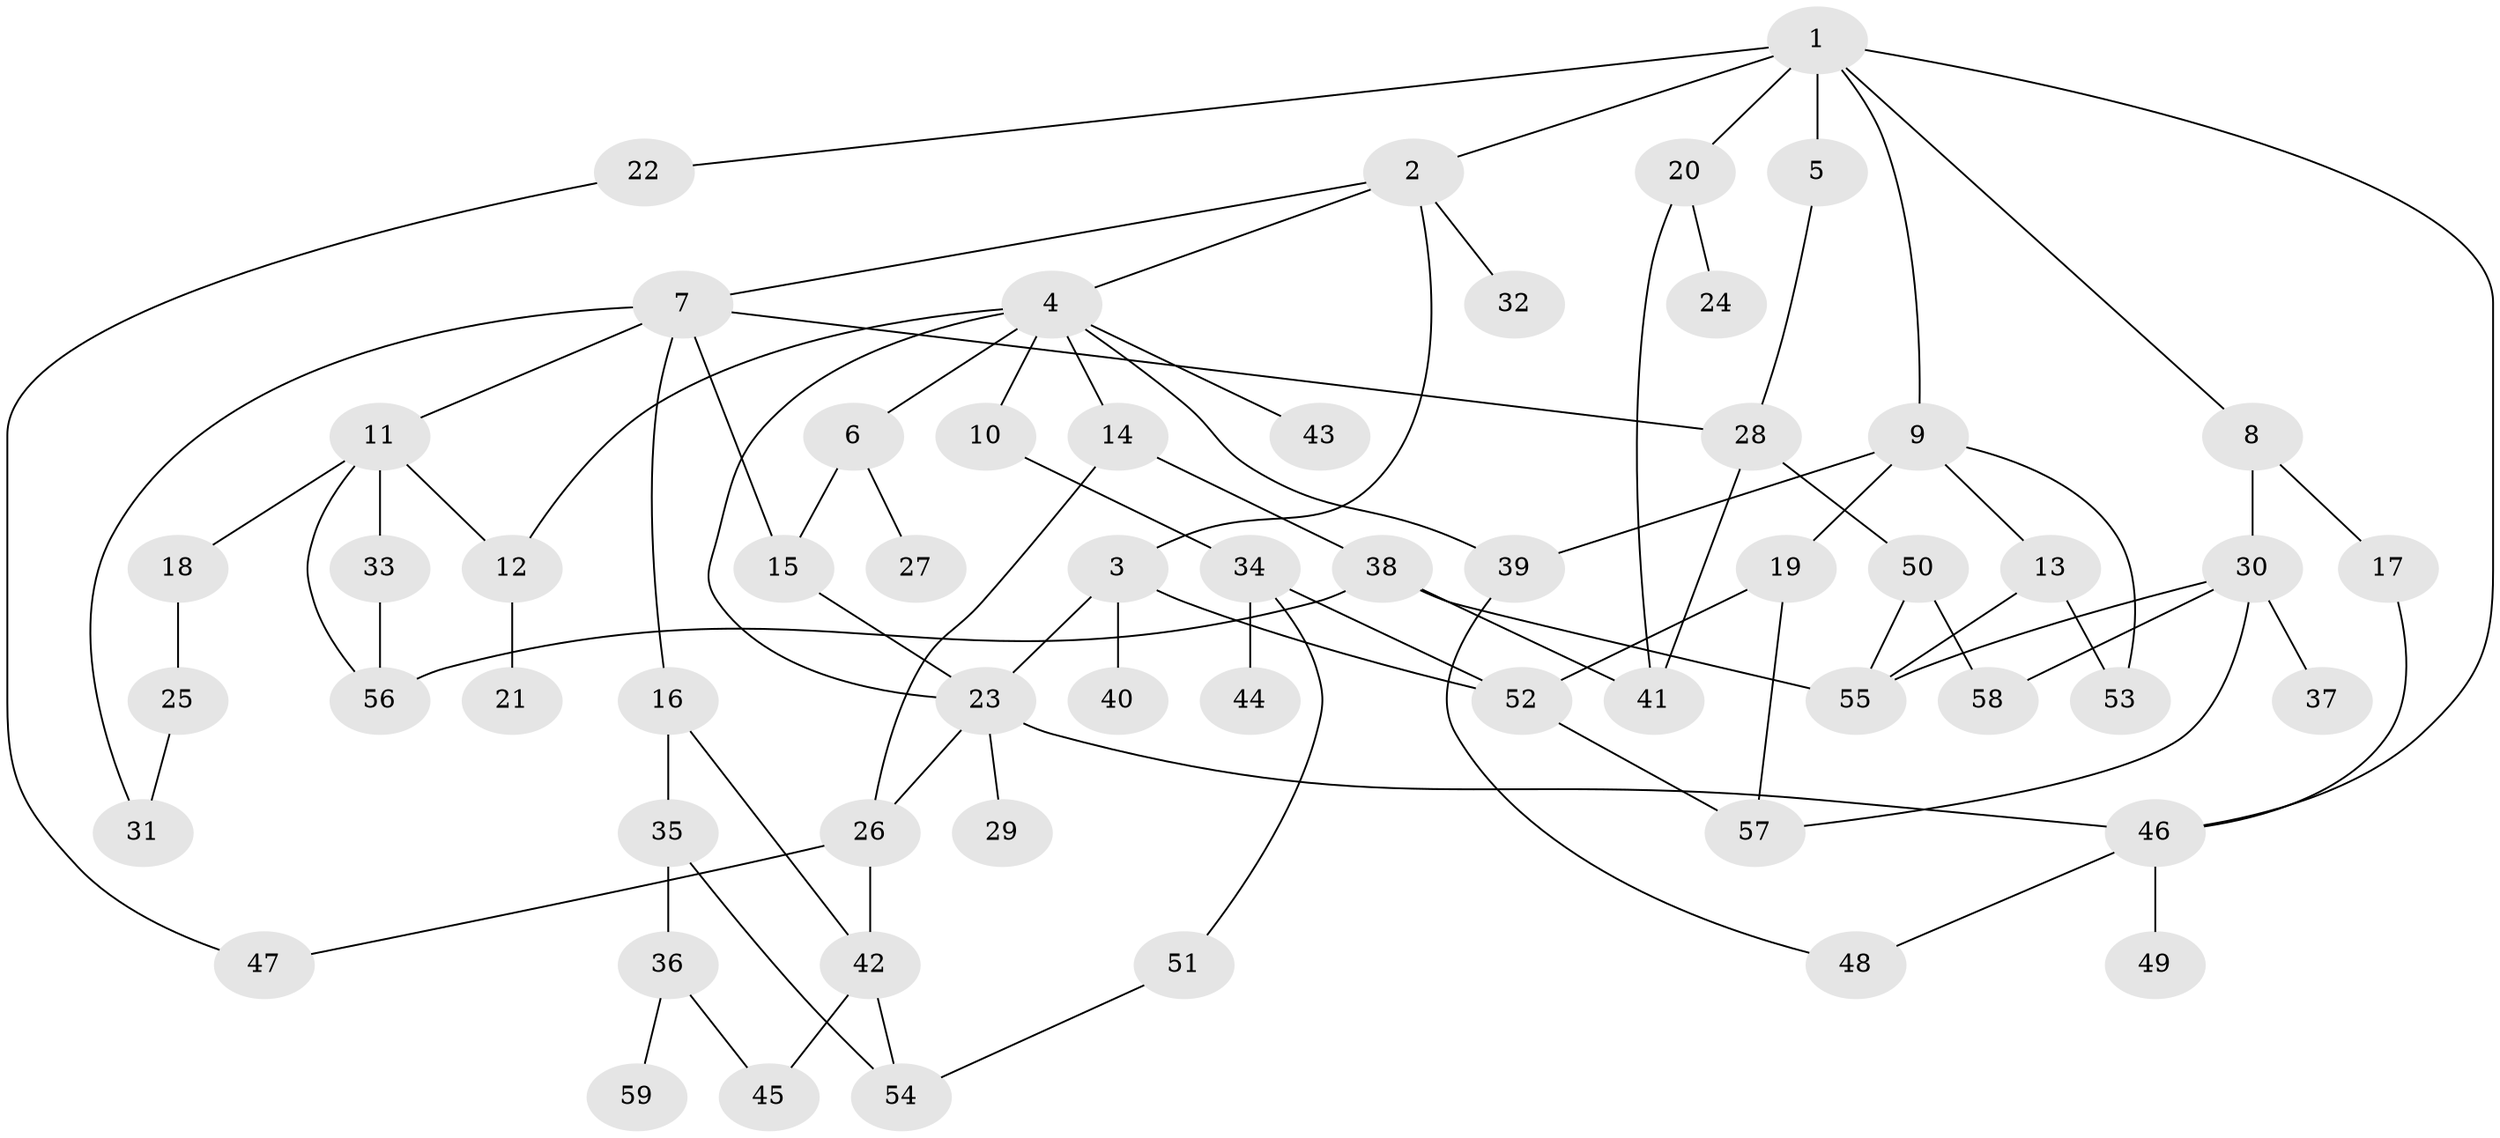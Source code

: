 // Generated by graph-tools (version 1.1) at 2025/13/03/09/25 04:13:20]
// undirected, 59 vertices, 87 edges
graph export_dot {
graph [start="1"]
  node [color=gray90,style=filled];
  1;
  2;
  3;
  4;
  5;
  6;
  7;
  8;
  9;
  10;
  11;
  12;
  13;
  14;
  15;
  16;
  17;
  18;
  19;
  20;
  21;
  22;
  23;
  24;
  25;
  26;
  27;
  28;
  29;
  30;
  31;
  32;
  33;
  34;
  35;
  36;
  37;
  38;
  39;
  40;
  41;
  42;
  43;
  44;
  45;
  46;
  47;
  48;
  49;
  50;
  51;
  52;
  53;
  54;
  55;
  56;
  57;
  58;
  59;
  1 -- 2;
  1 -- 5;
  1 -- 8;
  1 -- 9;
  1 -- 20;
  1 -- 22;
  1 -- 46;
  2 -- 3;
  2 -- 4;
  2 -- 7;
  2 -- 32;
  3 -- 23;
  3 -- 40;
  3 -- 52;
  4 -- 6;
  4 -- 10;
  4 -- 12;
  4 -- 14;
  4 -- 39;
  4 -- 43;
  4 -- 23;
  5 -- 28;
  6 -- 15;
  6 -- 27;
  7 -- 11;
  7 -- 16;
  7 -- 15;
  7 -- 31;
  7 -- 28;
  8 -- 17;
  8 -- 30;
  9 -- 13;
  9 -- 19;
  9 -- 39;
  9 -- 53;
  10 -- 34;
  11 -- 18;
  11 -- 33;
  11 -- 12;
  11 -- 56;
  12 -- 21;
  13 -- 53;
  13 -- 55;
  14 -- 38;
  14 -- 26;
  15 -- 23;
  16 -- 35;
  16 -- 42;
  17 -- 46;
  18 -- 25;
  19 -- 52;
  19 -- 57;
  20 -- 24;
  20 -- 41;
  22 -- 47;
  23 -- 26;
  23 -- 29;
  23 -- 46;
  25 -- 31;
  26 -- 42;
  26 -- 47;
  28 -- 41;
  28 -- 50;
  30 -- 37;
  30 -- 57;
  30 -- 58;
  30 -- 55;
  33 -- 56;
  34 -- 44;
  34 -- 51;
  34 -- 52;
  35 -- 36;
  35 -- 54;
  36 -- 59;
  36 -- 45;
  38 -- 55;
  38 -- 56;
  38 -- 41;
  39 -- 48;
  42 -- 45;
  42 -- 54;
  46 -- 48;
  46 -- 49;
  50 -- 58;
  50 -- 55;
  51 -- 54;
  52 -- 57;
}
